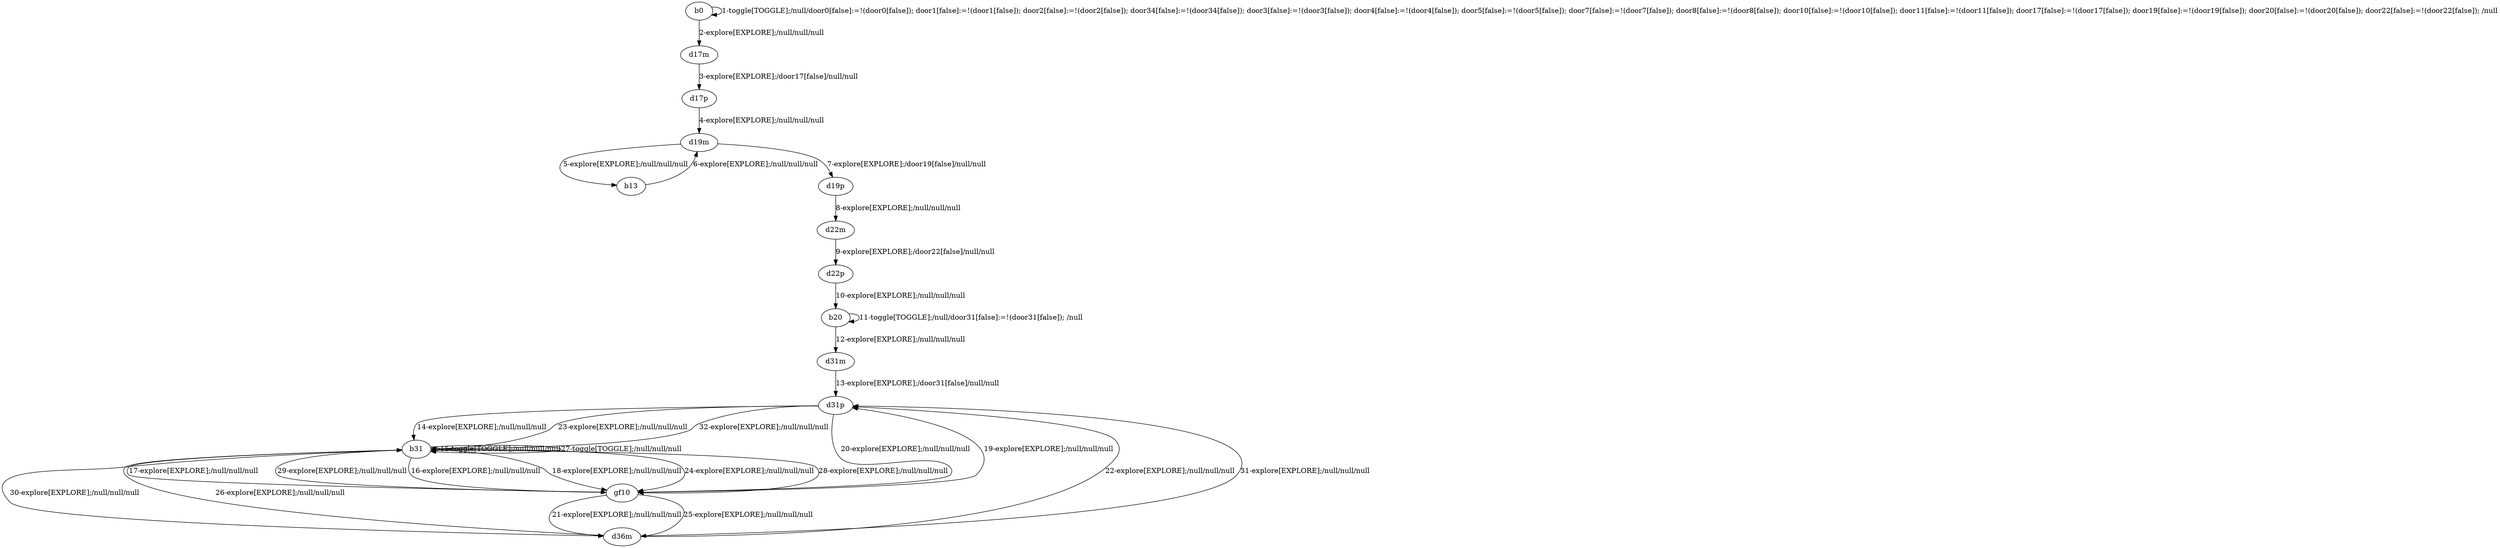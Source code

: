 # Total number of goals covered by this test: 1
# b31 --> d36m

digraph g {
"b0" -> "b0" [label = "1-toggle[TOGGLE];/null/door0[false]:=!(door0[false]); door1[false]:=!(door1[false]); door2[false]:=!(door2[false]); door34[false]:=!(door34[false]); door3[false]:=!(door3[false]); door4[false]:=!(door4[false]); door5[false]:=!(door5[false]); door7[false]:=!(door7[false]); door8[false]:=!(door8[false]); door10[false]:=!(door10[false]); door11[false]:=!(door11[false]); door17[false]:=!(door17[false]); door19[false]:=!(door19[false]); door20[false]:=!(door20[false]); door22[false]:=!(door22[false]); /null"];
"b0" -> "d17m" [label = "2-explore[EXPLORE];/null/null/null"];
"d17m" -> "d17p" [label = "3-explore[EXPLORE];/door17[false]/null/null"];
"d17p" -> "d19m" [label = "4-explore[EXPLORE];/null/null/null"];
"d19m" -> "b13" [label = "5-explore[EXPLORE];/null/null/null"];
"b13" -> "d19m" [label = "6-explore[EXPLORE];/null/null/null"];
"d19m" -> "d19p" [label = "7-explore[EXPLORE];/door19[false]/null/null"];
"d19p" -> "d22m" [label = "8-explore[EXPLORE];/null/null/null"];
"d22m" -> "d22p" [label = "9-explore[EXPLORE];/door22[false]/null/null"];
"d22p" -> "b20" [label = "10-explore[EXPLORE];/null/null/null"];
"b20" -> "b20" [label = "11-toggle[TOGGLE];/null/door31[false]:=!(door31[false]); /null"];
"b20" -> "d31m" [label = "12-explore[EXPLORE];/null/null/null"];
"d31m" -> "d31p" [label = "13-explore[EXPLORE];/door31[false]/null/null"];
"d31p" -> "b31" [label = "14-explore[EXPLORE];/null/null/null"];
"b31" -> "b31" [label = "15-toggle[TOGGLE];/null/null/null"];
"b31" -> "gf10" [label = "16-explore[EXPLORE];/null/null/null"];
"gf10" -> "b31" [label = "17-explore[EXPLORE];/null/null/null"];
"b31" -> "gf10" [label = "18-explore[EXPLORE];/null/null/null"];
"gf10" -> "d31p" [label = "19-explore[EXPLORE];/null/null/null"];
"d31p" -> "gf10" [label = "20-explore[EXPLORE];/null/null/null"];
"gf10" -> "d36m" [label = "21-explore[EXPLORE];/null/null/null"];
"d36m" -> "d31p" [label = "22-explore[EXPLORE];/null/null/null"];
"d31p" -> "b31" [label = "23-explore[EXPLORE];/null/null/null"];
"b31" -> "gf10" [label = "24-explore[EXPLORE];/null/null/null"];
"gf10" -> "d36m" [label = "25-explore[EXPLORE];/null/null/null"];
"d36m" -> "b31" [label = "26-explore[EXPLORE];/null/null/null"];
"b31" -> "b31" [label = "27-toggle[TOGGLE];/null/null/null"];
"b31" -> "gf10" [label = "28-explore[EXPLORE];/null/null/null"];
"gf10" -> "b31" [label = "29-explore[EXPLORE];/null/null/null"];
"b31" -> "d36m" [label = "30-explore[EXPLORE];/null/null/null"];
"d36m" -> "d31p" [label = "31-explore[EXPLORE];/null/null/null"];
"d31p" -> "b31" [label = "32-explore[EXPLORE];/null/null/null"];
}
